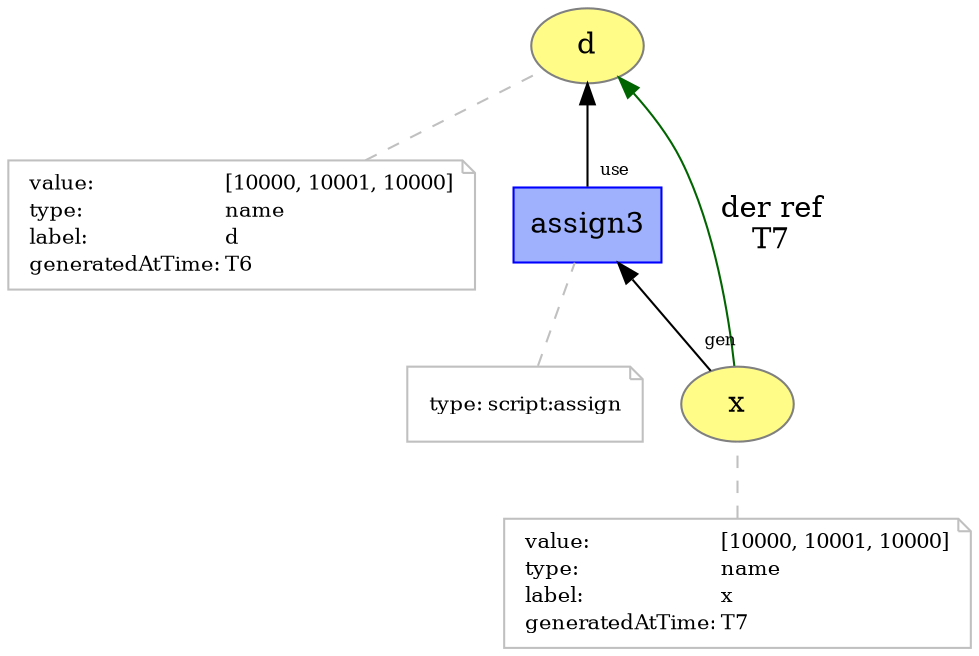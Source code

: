 digraph "PROV" { size="16,12"; rankdir="BT";
"http://example.org/d" [fillcolor="#FFFC87",color="#808080",style="filled",label="d",URL="http://example.org/d"]
"-attrs0" [color="gray",shape="note",fontsize="10",fontcolor="black",label=<<TABLE cellpadding="0" border="0">
	<TR>
	    <TD align="left">value:</TD>
	    <TD align="left">[10000, 10001, 10000]</TD>
	</TR>
	<TR>
	    <TD align="left">type:</TD>
	    <TD align="left">name</TD>
	</TR>
	<TR>
	    <TD align="left">label:</TD>
	    <TD align="left">d</TD>
	</TR>
	<TR>
	    <TD align="left">generatedAtTime:</TD>
	    <TD align="left">T6</TD>
	</TR>
</TABLE>>]
"-attrs0" -> "http://example.org/d" [color="gray",style="dashed",arrowhead="none"]
"http://example.org/x" [fillcolor="#FFFC87",color="#808080",style="filled",label="x",URL="http://example.org/x"]
"-attrs1" [color="gray",shape="note",fontsize="10",fontcolor="black",label=<<TABLE cellpadding="0" border="0">
	<TR>
	    <TD align="left">value:</TD>
	    <TD align="left">[10000, 10001, 10000]</TD>
	</TR>
	<TR>
	    <TD align="left">type:</TD>
	    <TD align="left">name</TD>
	</TR>
	<TR>
	    <TD align="left">label:</TD>
	    <TD align="left">x</TD>
	</TR>
	<TR>
	    <TD align="left">generatedAtTime:</TD>
	    <TD align="left">T7</TD>
	</TR>
</TABLE>>]
"-attrs1" -> "http://example.org/x" [color="gray",style="dashed",arrowhead="none"]
"http://example.org/assign3" [fillcolor="#9FB1FC",color="#0000FF",shape="polygon",sides="4",style="filled",label="assign3",URL="http://example.org/assign3"]
"-attrs2" [color="gray",shape="note",fontsize="10",fontcolor="black",label=<<TABLE cellpadding="0" border="0">
	<TR>
	    <TD align="left">type:</TD>
	    <TD align="left">script:assign</TD>
	</TR>
</TABLE>>]
"-attrs2" -> "http://example.org/assign3" [color="gray",style="dashed",arrowhead="none"]
"http://example.org/assign3" -> "http://example.org/d" [labelfontsize="8",labeldistance="1.5",labelangle="60.0",rotation="20",taillabel="use"]
"http://example.org/x" -> "http://example.org/assign3" [labelfontsize="8",labeldistance="1.5",labelangle="60.0",rotation="20",taillabel="gen"]
"http://example.org/x" -> "http://example.org/d" [labelfontsize="8",labeldistance="1.5",color="darkgreen",labelangle="60.0",rotation="20",label="der ref
T7"]
}